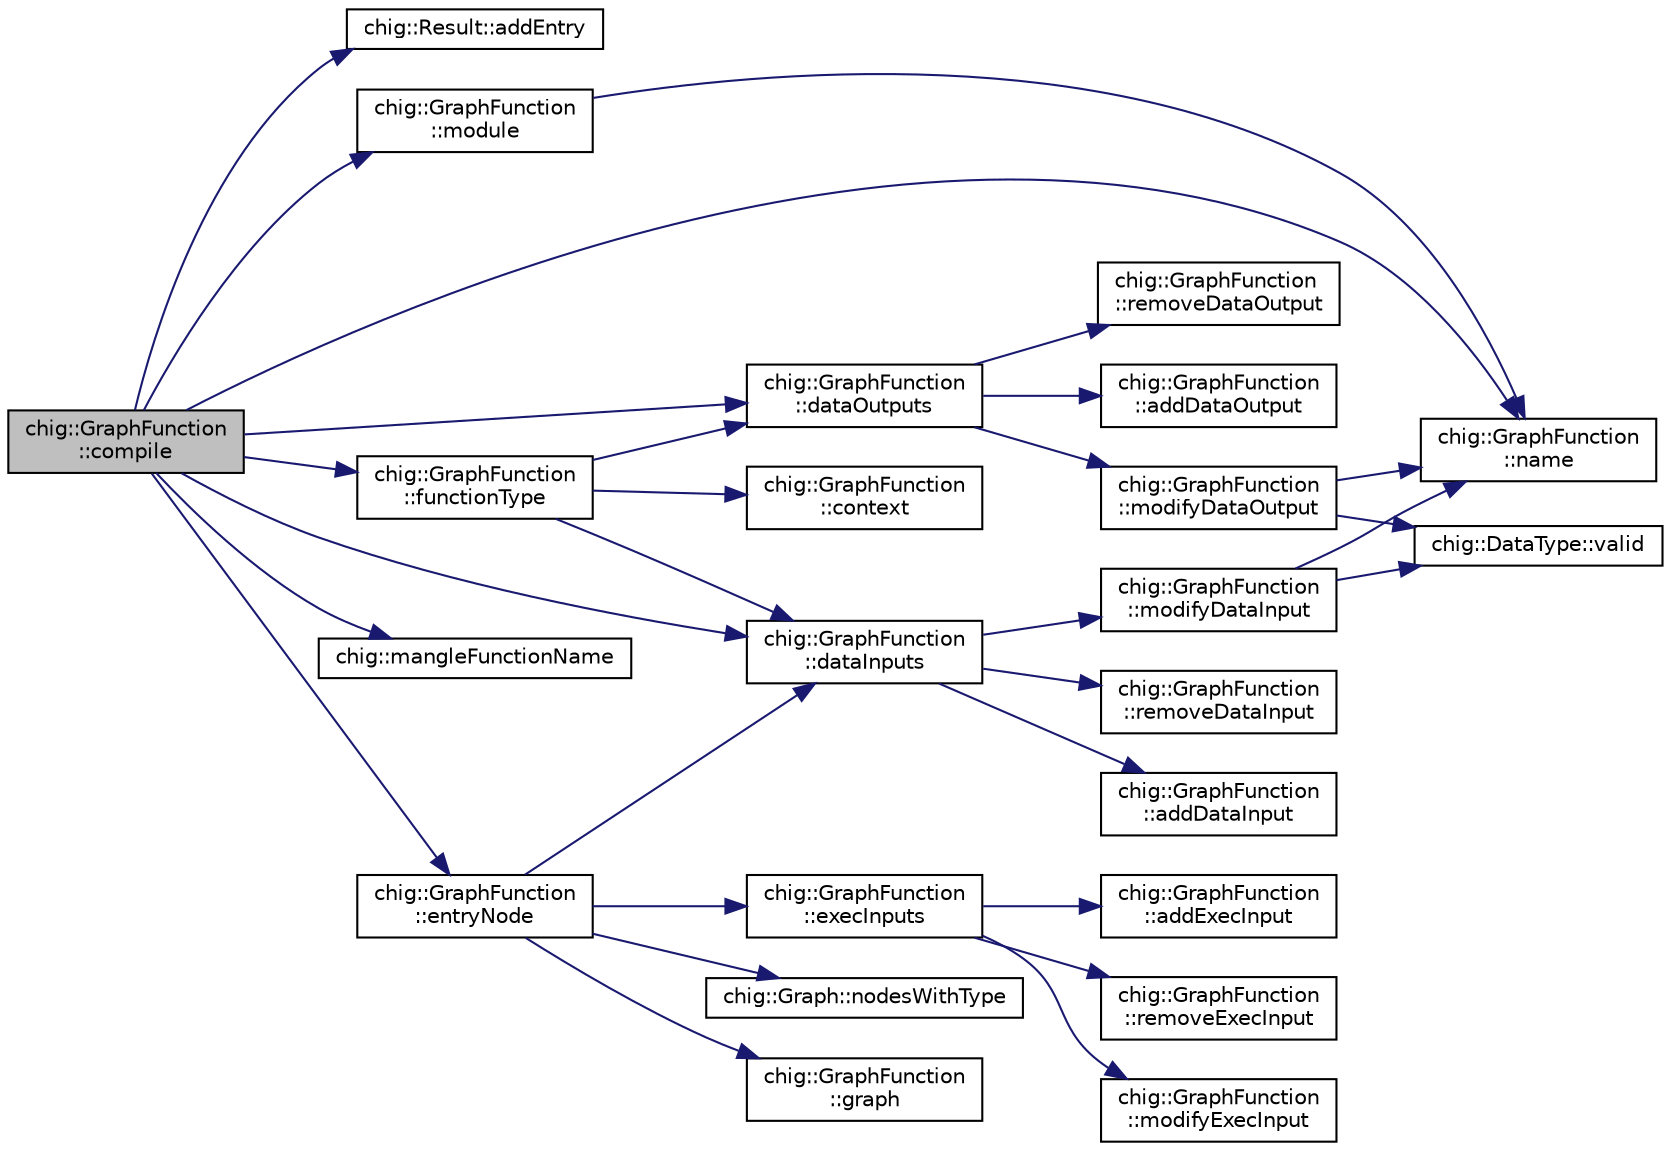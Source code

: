 digraph "chig::GraphFunction::compile"
{
 // INTERACTIVE_SVG=YES
  edge [fontname="Helvetica",fontsize="10",labelfontname="Helvetica",labelfontsize="10"];
  node [fontname="Helvetica",fontsize="10",shape=record];
  rankdir="LR";
  Node61 [label="chig::GraphFunction\l::compile",height=0.2,width=0.4,color="black", fillcolor="grey75", style="filled", fontcolor="black"];
  Node61 -> Node62 [color="midnightblue",fontsize="10",style="solid",fontname="Helvetica"];
  Node62 [label="chig::Result::addEntry",height=0.2,width=0.4,color="black", fillcolor="white", style="filled",URL="$structchig_1_1Result.html#aabb30a56760c3a817518912d9eabb491"];
  Node61 -> Node63 [color="midnightblue",fontsize="10",style="solid",fontname="Helvetica"];
  Node63 [label="chig::GraphFunction\l::dataInputs",height=0.2,width=0.4,color="black", fillcolor="white", style="filled",URL="$structchig_1_1GraphFunction.html#ad871a4642c83ead67062eb907b55443f"];
  Node63 -> Node64 [color="midnightblue",fontsize="10",style="solid",fontname="Helvetica"];
  Node64 [label="chig::GraphFunction\l::addDataInput",height=0.2,width=0.4,color="black", fillcolor="white", style="filled",URL="$structchig_1_1GraphFunction.html#a58da0f0d53f153a37bb4ba7bdc00df75"];
  Node63 -> Node65 [color="midnightblue",fontsize="10",style="solid",fontname="Helvetica"];
  Node65 [label="chig::GraphFunction\l::removeDataInput",height=0.2,width=0.4,color="black", fillcolor="white", style="filled",URL="$structchig_1_1GraphFunction.html#a9698f54861e9997f2690e10e0e8316c8"];
  Node63 -> Node66 [color="midnightblue",fontsize="10",style="solid",fontname="Helvetica"];
  Node66 [label="chig::GraphFunction\l::modifyDataInput",height=0.2,width=0.4,color="black", fillcolor="white", style="filled",URL="$structchig_1_1GraphFunction.html#a452c6ff0834f1acdb6740267ef468250"];
  Node66 -> Node67 [color="midnightblue",fontsize="10",style="solid",fontname="Helvetica"];
  Node67 [label="chig::DataType::valid",height=0.2,width=0.4,color="black", fillcolor="white", style="filled",URL="$structchig_1_1DataType.html#a307eaa94c9f2d408c7a204e364b02b22",tooltip="Check if the DataType is valid. "];
  Node66 -> Node68 [color="midnightblue",fontsize="10",style="solid",fontname="Helvetica"];
  Node68 [label="chig::GraphFunction\l::name",height=0.2,width=0.4,color="black", fillcolor="white", style="filled",URL="$structchig_1_1GraphFunction.html#a3291c0b882b4f73e5d60af4ca75b1a37"];
  Node61 -> Node69 [color="midnightblue",fontsize="10",style="solid",fontname="Helvetica"];
  Node69 [label="chig::GraphFunction\l::dataOutputs",height=0.2,width=0.4,color="black", fillcolor="white", style="filled",URL="$structchig_1_1GraphFunction.html#ae734c04f29489efeb96227a20e2ada22"];
  Node69 -> Node70 [color="midnightblue",fontsize="10",style="solid",fontname="Helvetica"];
  Node70 [label="chig::GraphFunction\l::addDataOutput",height=0.2,width=0.4,color="black", fillcolor="white", style="filled",URL="$structchig_1_1GraphFunction.html#af76e111d051ead319035f83785b932e2"];
  Node69 -> Node71 [color="midnightblue",fontsize="10",style="solid",fontname="Helvetica"];
  Node71 [label="chig::GraphFunction\l::removeDataOutput",height=0.2,width=0.4,color="black", fillcolor="white", style="filled",URL="$structchig_1_1GraphFunction.html#ae6fc3833c6e0631177efb4e35e7f59e4"];
  Node69 -> Node72 [color="midnightblue",fontsize="10",style="solid",fontname="Helvetica"];
  Node72 [label="chig::GraphFunction\l::modifyDataOutput",height=0.2,width=0.4,color="black", fillcolor="white", style="filled",URL="$structchig_1_1GraphFunction.html#a3765dc838314ff13457ac933b043f711"];
  Node72 -> Node67 [color="midnightblue",fontsize="10",style="solid",fontname="Helvetica"];
  Node72 -> Node68 [color="midnightblue",fontsize="10",style="solid",fontname="Helvetica"];
  Node61 -> Node73 [color="midnightblue",fontsize="10",style="solid",fontname="Helvetica"];
  Node73 [label="chig::GraphFunction\l::entryNode",height=0.2,width=0.4,color="black", fillcolor="white", style="filled",URL="$structchig_1_1GraphFunction.html#aa47e30665a08b671950c4e8411c7a4ba"];
  Node73 -> Node74 [color="midnightblue",fontsize="10",style="solid",fontname="Helvetica"];
  Node74 [label="chig::GraphFunction\l::graph",height=0.2,width=0.4,color="black", fillcolor="white", style="filled",URL="$structchig_1_1GraphFunction.html#a5a5eed54a181b865e7bd842a40f5e1f1"];
  Node73 -> Node75 [color="midnightblue",fontsize="10",style="solid",fontname="Helvetica"];
  Node75 [label="chig::Graph::nodesWithType",height=0.2,width=0.4,color="black", fillcolor="white", style="filled",URL="$structchig_1_1Graph.html#a41afa4af0758e9665d4acba867175369"];
  Node73 -> Node63 [color="midnightblue",fontsize="10",style="solid",fontname="Helvetica"];
  Node73 -> Node76 [color="midnightblue",fontsize="10",style="solid",fontname="Helvetica"];
  Node76 [label="chig::GraphFunction\l::execInputs",height=0.2,width=0.4,color="black", fillcolor="white", style="filled",URL="$structchig_1_1GraphFunction.html#a217197f9e54f57cd7a8751a335f4710b"];
  Node76 -> Node77 [color="midnightblue",fontsize="10",style="solid",fontname="Helvetica"];
  Node77 [label="chig::GraphFunction\l::addExecInput",height=0.2,width=0.4,color="black", fillcolor="white", style="filled",URL="$structchig_1_1GraphFunction.html#a61a90781bcdc650d6b2446dd16d8a079"];
  Node76 -> Node78 [color="midnightblue",fontsize="10",style="solid",fontname="Helvetica"];
  Node78 [label="chig::GraphFunction\l::removeExecInput",height=0.2,width=0.4,color="black", fillcolor="white", style="filled",URL="$structchig_1_1GraphFunction.html#a390ce7b4174a06ecd00ae7c72af9e157"];
  Node76 -> Node79 [color="midnightblue",fontsize="10",style="solid",fontname="Helvetica"];
  Node79 [label="chig::GraphFunction\l::modifyExecInput",height=0.2,width=0.4,color="black", fillcolor="white", style="filled",URL="$structchig_1_1GraphFunction.html#a66359dd63933d9c37b00d3894c979b11"];
  Node61 -> Node80 [color="midnightblue",fontsize="10",style="solid",fontname="Helvetica"];
  Node80 [label="chig::GraphFunction\l::functionType",height=0.2,width=0.4,color="black", fillcolor="white", style="filled",URL="$structchig_1_1GraphFunction.html#a6aae3374651aca2f0973c81ecae2d848"];
  Node80 -> Node63 [color="midnightblue",fontsize="10",style="solid",fontname="Helvetica"];
  Node80 -> Node69 [color="midnightblue",fontsize="10",style="solid",fontname="Helvetica"];
  Node80 -> Node81 [color="midnightblue",fontsize="10",style="solid",fontname="Helvetica"];
  Node81 [label="chig::GraphFunction\l::context",height=0.2,width=0.4,color="black", fillcolor="white", style="filled",URL="$structchig_1_1GraphFunction.html#a1e937f70e87b2d783211f31a6ddfb91c"];
  Node61 -> Node82 [color="midnightblue",fontsize="10",style="solid",fontname="Helvetica"];
  Node82 [label="chig::mangleFunctionName",height=0.2,width=0.4,color="black", fillcolor="white", style="filled",URL="$namespacechig.html#a2a1a14d23516a3c3d5df010cb9d14edf"];
  Node61 -> Node83 [color="midnightblue",fontsize="10",style="solid",fontname="Helvetica"];
  Node83 [label="chig::GraphFunction\l::module",height=0.2,width=0.4,color="black", fillcolor="white", style="filled",URL="$structchig_1_1GraphFunction.html#a1a331d17f2229f78a0b9c9407f500b07"];
  Node83 -> Node68 [color="midnightblue",fontsize="10",style="solid",fontname="Helvetica"];
  Node61 -> Node68 [color="midnightblue",fontsize="10",style="solid",fontname="Helvetica"];
}
